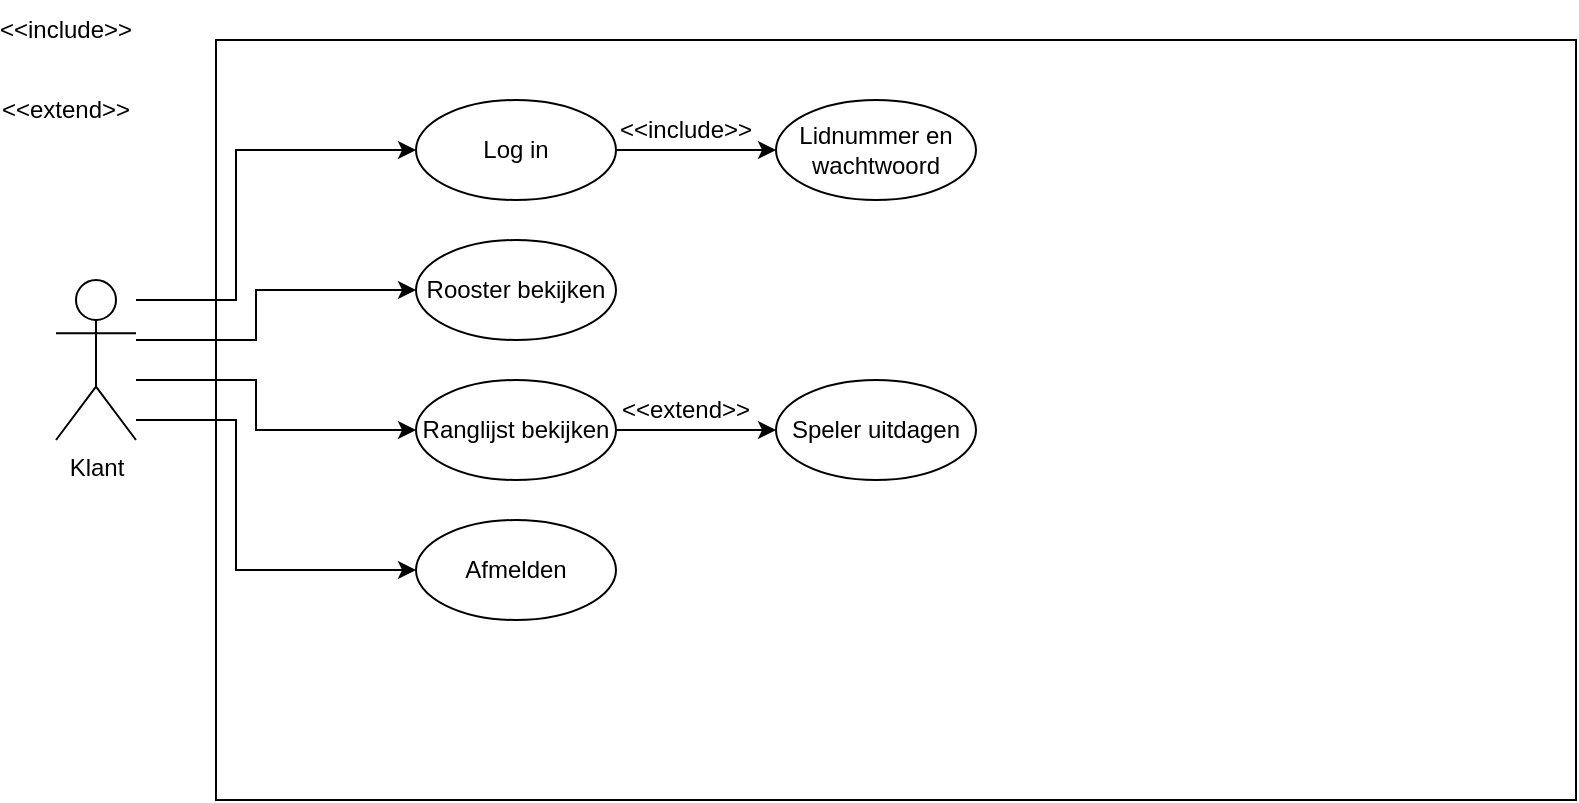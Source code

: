 <mxfile version="24.7.14">
  <diagram name="Pagina-1" id="YbFXXEqsHooE5BMi_B7S">
    <mxGraphModel dx="1050" dy="565" grid="1" gridSize="10" guides="1" tooltips="1" connect="1" arrows="1" fold="1" page="1" pageScale="1" pageWidth="827" pageHeight="1169" math="0" shadow="0">
      <root>
        <mxCell id="0" />
        <mxCell id="1" parent="0" />
        <mxCell id="CPJxvzgiXUTDGn7HIkdh-1" value="&lt;div&gt;&lt;br&gt;&lt;/div&gt;&lt;div&gt;&lt;br&gt;&lt;/div&gt;&lt;div&gt;&lt;br&gt;&lt;/div&gt;" style="rounded=0;whiteSpace=wrap;html=1;" vertex="1" parent="1">
          <mxGeometry x="120" y="40" width="680" height="380" as="geometry" />
        </mxCell>
        <mxCell id="CPJxvzgiXUTDGn7HIkdh-30" style="edgeStyle=orthogonalEdgeStyle;rounded=0;orthogonalLoop=1;jettySize=auto;html=1;entryX=0;entryY=0.5;entryDx=0;entryDy=0;" edge="1" parent="1" source="CPJxvzgiXUTDGn7HIkdh-4" target="CPJxvzgiXUTDGn7HIkdh-23">
          <mxGeometry relative="1" as="geometry">
            <Array as="points">
              <mxPoint x="130" y="170" />
              <mxPoint x="130" y="95" />
            </Array>
          </mxGeometry>
        </mxCell>
        <mxCell id="CPJxvzgiXUTDGn7HIkdh-31" style="edgeStyle=orthogonalEdgeStyle;rounded=0;orthogonalLoop=1;jettySize=auto;html=1;entryX=0;entryY=0.5;entryDx=0;entryDy=0;" edge="1" parent="1" source="CPJxvzgiXUTDGn7HIkdh-4" target="CPJxvzgiXUTDGn7HIkdh-25">
          <mxGeometry relative="1" as="geometry">
            <Array as="points">
              <mxPoint x="130" y="230" />
              <mxPoint x="130" y="305" />
            </Array>
          </mxGeometry>
        </mxCell>
        <mxCell id="CPJxvzgiXUTDGn7HIkdh-32" style="edgeStyle=orthogonalEdgeStyle;rounded=0;orthogonalLoop=1;jettySize=auto;html=1;" edge="1" parent="1" source="CPJxvzgiXUTDGn7HIkdh-4" target="CPJxvzgiXUTDGn7HIkdh-26">
          <mxGeometry relative="1" as="geometry">
            <Array as="points">
              <mxPoint x="140" y="210" />
              <mxPoint x="140" y="235" />
            </Array>
          </mxGeometry>
        </mxCell>
        <mxCell id="CPJxvzgiXUTDGn7HIkdh-33" style="edgeStyle=orthogonalEdgeStyle;rounded=0;orthogonalLoop=1;jettySize=auto;html=1;entryX=0;entryY=0.5;entryDx=0;entryDy=0;" edge="1" parent="1" source="CPJxvzgiXUTDGn7HIkdh-4" target="CPJxvzgiXUTDGn7HIkdh-24">
          <mxGeometry relative="1" as="geometry">
            <Array as="points">
              <mxPoint x="140" y="190" />
              <mxPoint x="140" y="165" />
            </Array>
          </mxGeometry>
        </mxCell>
        <mxCell id="CPJxvzgiXUTDGn7HIkdh-4" value="Klant" style="shape=umlActor;verticalLabelPosition=bottom;verticalAlign=top;html=1;outlineConnect=0;" vertex="1" parent="1">
          <mxGeometry x="40" y="160" width="40" height="80" as="geometry" />
        </mxCell>
        <mxCell id="CPJxvzgiXUTDGn7HIkdh-19" value="&amp;lt;&amp;lt;extend&amp;gt;&amp;gt;" style="text;html=1;align=center;verticalAlign=middle;whiteSpace=wrap;rounded=0;" vertex="1" parent="1">
          <mxGeometry x="20" y="60" width="50" height="30" as="geometry" />
        </mxCell>
        <mxCell id="CPJxvzgiXUTDGn7HIkdh-21" value="&amp;lt;&amp;lt;include&amp;gt;&amp;gt;" style="text;html=1;align=center;verticalAlign=middle;whiteSpace=wrap;rounded=0;" vertex="1" parent="1">
          <mxGeometry x="20" y="20" width="50" height="30" as="geometry" />
        </mxCell>
        <mxCell id="CPJxvzgiXUTDGn7HIkdh-34" style="edgeStyle=orthogonalEdgeStyle;rounded=0;orthogonalLoop=1;jettySize=auto;html=1;entryX=0;entryY=0.5;entryDx=0;entryDy=0;" edge="1" parent="1" source="CPJxvzgiXUTDGn7HIkdh-23" target="CPJxvzgiXUTDGn7HIkdh-28">
          <mxGeometry relative="1" as="geometry" />
        </mxCell>
        <mxCell id="CPJxvzgiXUTDGn7HIkdh-23" value="Log in" style="ellipse;whiteSpace=wrap;html=1;" vertex="1" parent="1">
          <mxGeometry x="220" y="70" width="100" height="50" as="geometry" />
        </mxCell>
        <mxCell id="CPJxvzgiXUTDGn7HIkdh-24" value="Rooster bekijken" style="ellipse;whiteSpace=wrap;html=1;" vertex="1" parent="1">
          <mxGeometry x="220" y="140" width="100" height="50" as="geometry" />
        </mxCell>
        <mxCell id="CPJxvzgiXUTDGn7HIkdh-25" value="Afmelden" style="ellipse;whiteSpace=wrap;html=1;" vertex="1" parent="1">
          <mxGeometry x="220" y="280" width="100" height="50" as="geometry" />
        </mxCell>
        <mxCell id="CPJxvzgiXUTDGn7HIkdh-35" style="edgeStyle=orthogonalEdgeStyle;rounded=0;orthogonalLoop=1;jettySize=auto;html=1;entryX=0;entryY=0.5;entryDx=0;entryDy=0;" edge="1" parent="1" source="CPJxvzgiXUTDGn7HIkdh-26" target="CPJxvzgiXUTDGn7HIkdh-27">
          <mxGeometry relative="1" as="geometry" />
        </mxCell>
        <mxCell id="CPJxvzgiXUTDGn7HIkdh-26" value="Ranglijst bekijken" style="ellipse;whiteSpace=wrap;html=1;" vertex="1" parent="1">
          <mxGeometry x="220" y="210" width="100" height="50" as="geometry" />
        </mxCell>
        <mxCell id="CPJxvzgiXUTDGn7HIkdh-27" value="Speler uitdagen" style="ellipse;whiteSpace=wrap;html=1;" vertex="1" parent="1">
          <mxGeometry x="400" y="210" width="100" height="50" as="geometry" />
        </mxCell>
        <mxCell id="CPJxvzgiXUTDGn7HIkdh-28" value="Lidnummer en wachtwoord" style="ellipse;whiteSpace=wrap;html=1;" vertex="1" parent="1">
          <mxGeometry x="400" y="70" width="100" height="50" as="geometry" />
        </mxCell>
        <mxCell id="CPJxvzgiXUTDGn7HIkdh-36" value="&amp;lt;&amp;lt;include&amp;gt;&amp;gt;" style="text;html=1;align=center;verticalAlign=middle;whiteSpace=wrap;rounded=0;" vertex="1" parent="1">
          <mxGeometry x="330" y="70" width="50" height="30" as="geometry" />
        </mxCell>
        <mxCell id="CPJxvzgiXUTDGn7HIkdh-37" value="&amp;lt;&amp;lt;extend&amp;gt;&amp;gt;" style="text;html=1;align=center;verticalAlign=middle;whiteSpace=wrap;rounded=0;" vertex="1" parent="1">
          <mxGeometry x="330" y="210" width="50" height="30" as="geometry" />
        </mxCell>
      </root>
    </mxGraphModel>
  </diagram>
</mxfile>
